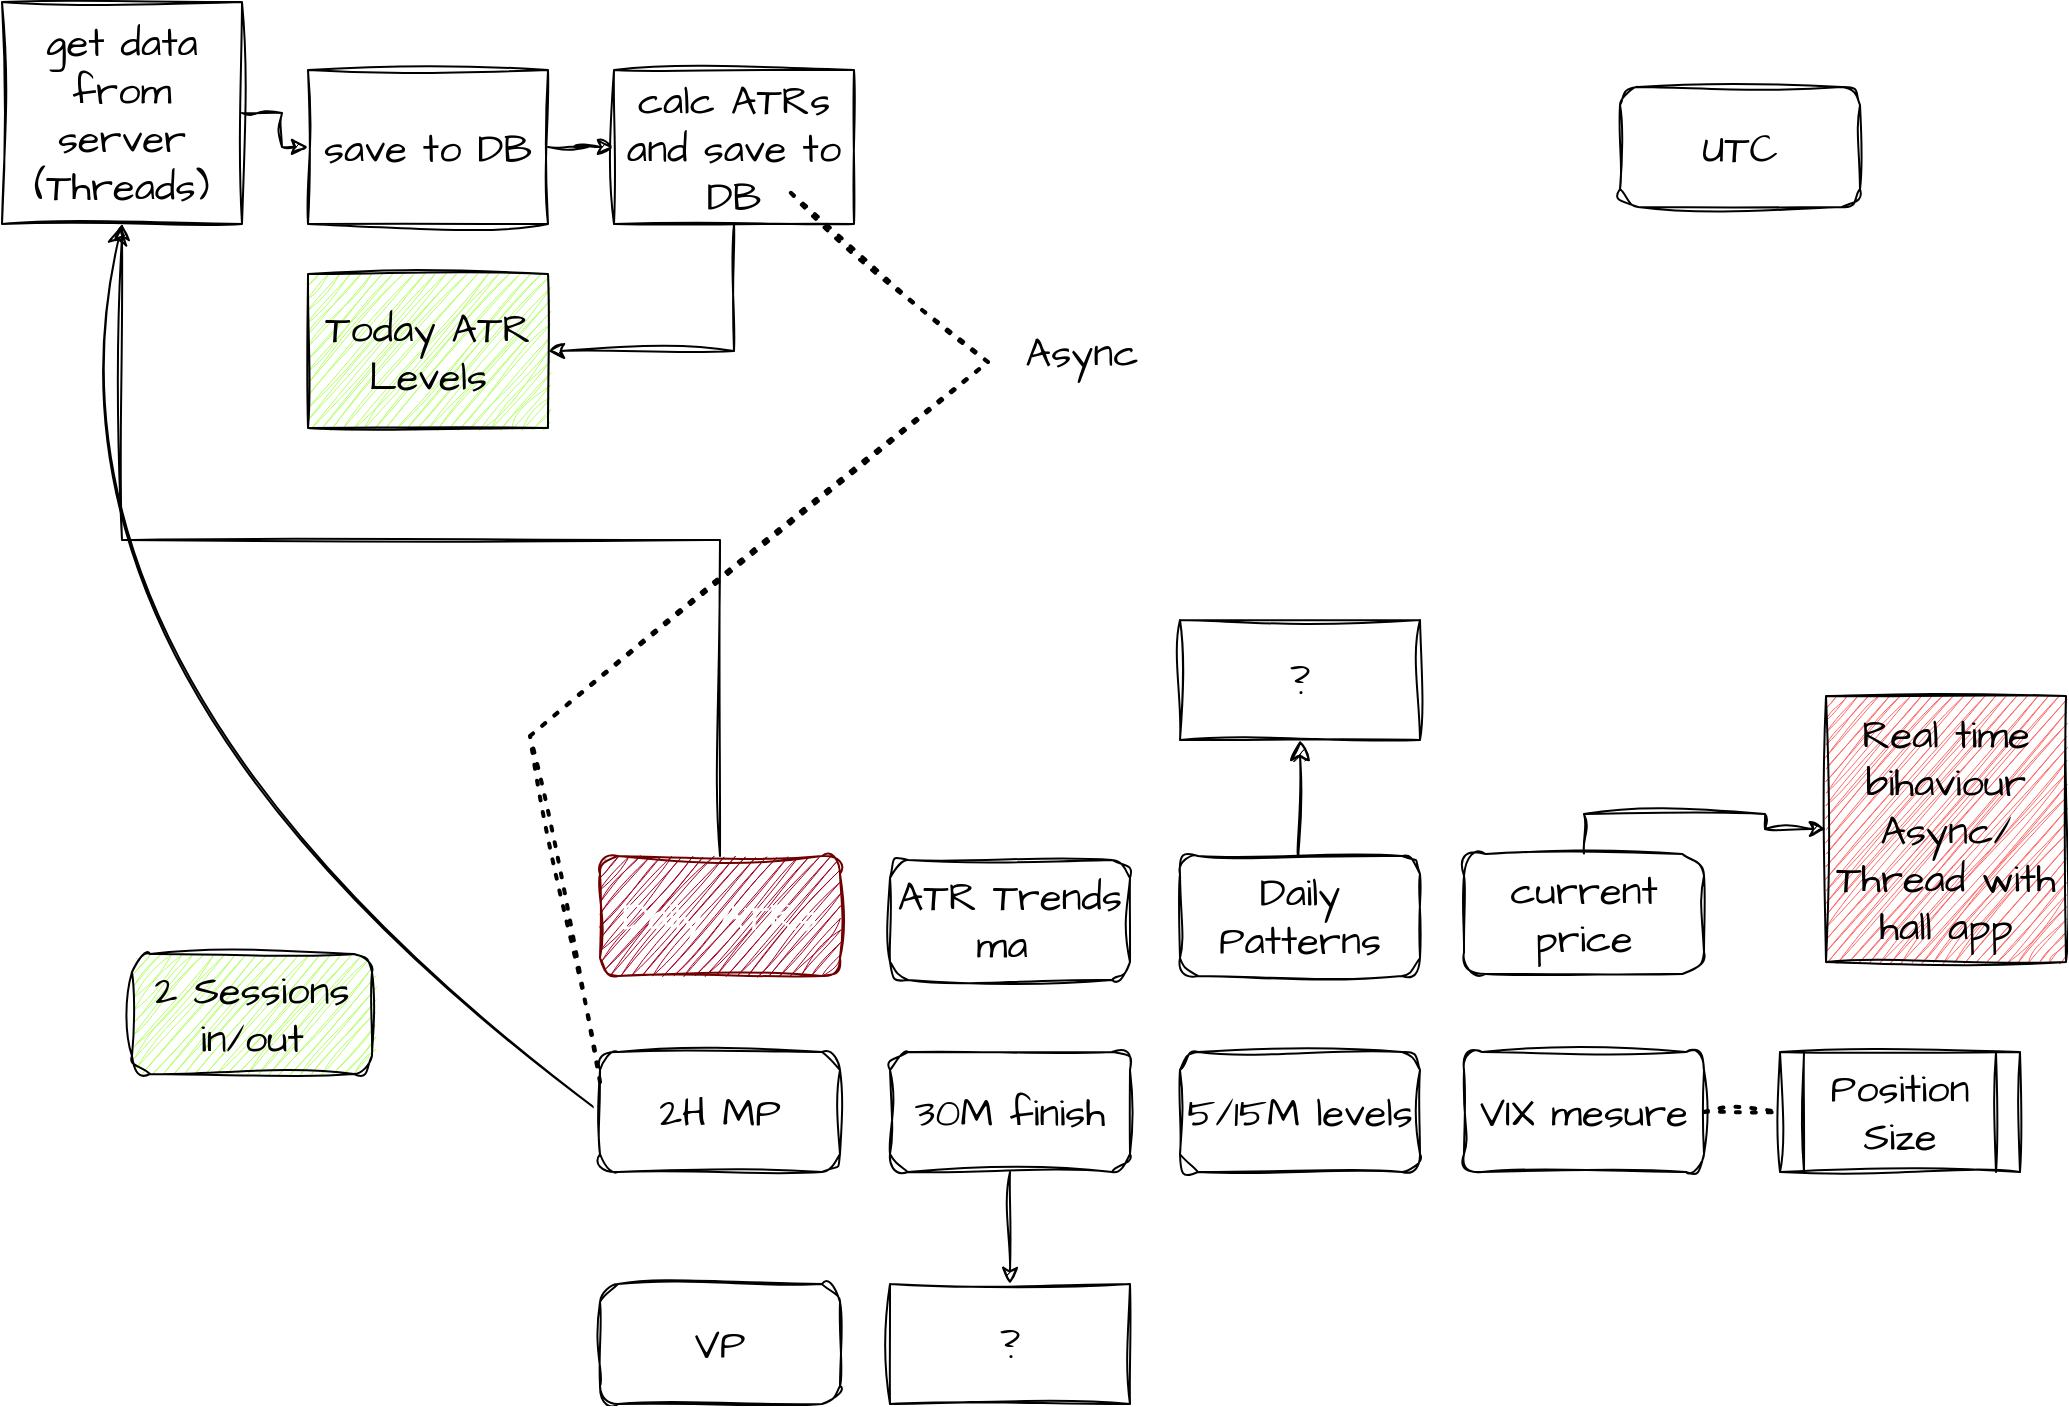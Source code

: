 <mxfile version="21.6.5" type="device" pages="7">
  <diagram id="d9sCb0YppfIdgZC53llZ" name="main">
    <mxGraphModel dx="1434" dy="844" grid="0" gridSize="10" guides="1" tooltips="1" connect="1" arrows="1" fold="1" page="1" pageScale="1" pageWidth="1169" pageHeight="827" background="none" math="0" shadow="0">
      <root>
        <mxCell id="0" />
        <mxCell id="1" parent="0" />
        <mxCell id="SPf4cBfet6onQZuEOQ-6-13" style="edgeStyle=orthogonalEdgeStyle;rounded=0;sketch=1;hachureGap=4;jiggle=2;curveFitting=1;orthogonalLoop=1;jettySize=auto;html=1;exitX=0.5;exitY=0;exitDx=0;exitDy=0;entryX=0;entryY=0.5;entryDx=0;entryDy=0;fontFamily=Architects Daughter;fontSource=https%3A%2F%2Ffonts.googleapis.com%2Fcss%3Ffamily%3DArchitects%2BDaughter;fontSize=16;" parent="1" source="Qs0tslCQ6b_Nw7MiR13L-1" target="SPf4cBfet6onQZuEOQ-6-11" edge="1">
          <mxGeometry relative="1" as="geometry" />
        </mxCell>
        <mxCell id="Qs0tslCQ6b_Nw7MiR13L-1" value="current price" style="rounded=1;whiteSpace=wrap;html=1;sketch=1;hachureGap=4;jiggle=2;curveFitting=1;fontFamily=Architects Daughter;fontSource=https%3A%2F%2Ffonts.googleapis.com%2Fcss%3Ffamily%3DArchitects%2BDaughter;fontSize=20;arcSize=18;" parent="1" vertex="1">
          <mxGeometry x="772" y="436" width="120" height="60" as="geometry" />
        </mxCell>
        <mxCell id="SPf4cBfet6onQZuEOQ-6-24" style="edgeStyle=none;curved=1;rounded=0;sketch=1;hachureGap=4;jiggle=2;curveFitting=1;orthogonalLoop=1;jettySize=auto;html=1;exitX=0;exitY=0.5;exitDx=0;exitDy=0;entryX=0.5;entryY=1;entryDx=0;entryDy=0;fontFamily=Architects Daughter;fontSource=https%3A%2F%2Ffonts.googleapis.com%2Fcss%3Ffamily%3DArchitects%2BDaughter;fontSize=16;startSize=8;endSize=8;" parent="1" source="SPf4cBfet6onQZuEOQ-6-1" target="SPf4cBfet6onQZuEOQ-6-14" edge="1">
          <mxGeometry relative="1" as="geometry">
            <Array as="points">
              <mxPoint x="49" y="352" />
            </Array>
          </mxGeometry>
        </mxCell>
        <mxCell id="SPf4cBfet6onQZuEOQ-6-1" value="2H MP" style="rounded=1;whiteSpace=wrap;html=1;sketch=1;hachureGap=4;jiggle=2;curveFitting=1;fontFamily=Architects Daughter;fontSource=https%3A%2F%2Ffonts.googleapis.com%2Fcss%3Ffamily%3DArchitects%2BDaughter;fontSize=20;" parent="1" vertex="1">
          <mxGeometry x="340" y="535" width="120" height="60" as="geometry" />
        </mxCell>
        <mxCell id="SPf4cBfet6onQZuEOQ-6-2" value="5/15M levels" style="rounded=1;whiteSpace=wrap;html=1;sketch=1;hachureGap=4;jiggle=2;curveFitting=1;fontFamily=Architects Daughter;fontSource=https%3A%2F%2Ffonts.googleapis.com%2Fcss%3Ffamily%3DArchitects%2BDaughter;fontSize=20;" parent="1" vertex="1">
          <mxGeometry x="630" y="535" width="120" height="60" as="geometry" />
        </mxCell>
        <mxCell id="SPf4cBfet6onQZuEOQ-6-17" style="edgeStyle=orthogonalEdgeStyle;rounded=0;sketch=1;hachureGap=4;jiggle=2;curveFitting=1;orthogonalLoop=1;jettySize=auto;html=1;exitX=0.5;exitY=0;exitDx=0;exitDy=0;entryX=0.5;entryY=1;entryDx=0;entryDy=0;fontFamily=Architects Daughter;fontSource=https%3A%2F%2Ffonts.googleapis.com%2Fcss%3Ffamily%3DArchitects%2BDaughter;fontSize=16;" parent="1" source="SPf4cBfet6onQZuEOQ-6-3" target="SPf4cBfet6onQZuEOQ-6-14" edge="1">
          <mxGeometry relative="1" as="geometry" />
        </mxCell>
        <mxCell id="SPf4cBfet6onQZuEOQ-6-3" value="Daily ATRs" style="rounded=1;whiteSpace=wrap;html=1;sketch=1;hachureGap=4;jiggle=2;curveFitting=1;fontFamily=Architects Daughter;fontSource=https%3A%2F%2Ffonts.googleapis.com%2Fcss%3Ffamily%3DArchitects%2BDaughter;fontSize=20;shadow=0;glass=0;fillColor=#a20025;fontColor=#ffffff;strokeColor=#6F0000;" parent="1" vertex="1">
          <mxGeometry x="340" y="437" width="120" height="60" as="geometry" />
        </mxCell>
        <mxCell id="SwcQJecywM94MdRh_J2i-4" value="" style="edgeStyle=orthogonalEdgeStyle;rounded=0;sketch=1;hachureGap=4;jiggle=2;curveFitting=1;orthogonalLoop=1;jettySize=auto;html=1;fontFamily=Architects Daughter;fontSource=https%3A%2F%2Ffonts.googleapis.com%2Fcss%3Ffamily%3DArchitects%2BDaughter;fontSize=16;" parent="1" source="SPf4cBfet6onQZuEOQ-6-4" target="SwcQJecywM94MdRh_J2i-3" edge="1">
          <mxGeometry relative="1" as="geometry" />
        </mxCell>
        <mxCell id="SPf4cBfet6onQZuEOQ-6-4" value="30M finish" style="rounded=1;whiteSpace=wrap;html=1;sketch=1;hachureGap=4;jiggle=2;curveFitting=1;fontFamily=Architects Daughter;fontSource=https%3A%2F%2Ffonts.googleapis.com%2Fcss%3Ffamily%3DArchitects%2BDaughter;fontSize=20;" parent="1" vertex="1">
          <mxGeometry x="485" y="535" width="120" height="60" as="geometry" />
        </mxCell>
        <mxCell id="SPf4cBfet6onQZuEOQ-6-23" value="" style="edgeStyle=none;curved=1;rounded=0;sketch=1;hachureGap=4;jiggle=2;curveFitting=1;orthogonalLoop=1;jettySize=auto;html=1;fontFamily=Architects Daughter;fontSource=https%3A%2F%2Ffonts.googleapis.com%2Fcss%3Ffamily%3DArchitects%2BDaughter;fontSize=16;startSize=8;endSize=8;" parent="1" source="SPf4cBfet6onQZuEOQ-6-6" target="SPf4cBfet6onQZuEOQ-6-22" edge="1">
          <mxGeometry relative="1" as="geometry" />
        </mxCell>
        <mxCell id="SPf4cBfet6onQZuEOQ-6-6" value="Daily Patterns" style="rounded=1;whiteSpace=wrap;html=1;sketch=1;hachureGap=4;jiggle=2;curveFitting=1;fontFamily=Architects Daughter;fontSource=https%3A%2F%2Ffonts.googleapis.com%2Fcss%3Ffamily%3DArchitects%2BDaughter;fontSize=20;" parent="1" vertex="1">
          <mxGeometry x="630" y="437" width="120" height="60" as="geometry" />
        </mxCell>
        <mxCell id="SPf4cBfet6onQZuEOQ-6-7" value="ATR Trends&lt;br&gt;ma&amp;nbsp;" style="rounded=1;whiteSpace=wrap;html=1;sketch=1;hachureGap=4;jiggle=2;curveFitting=1;fontFamily=Architects Daughter;fontSource=https%3A%2F%2Ffonts.googleapis.com%2Fcss%3Ffamily%3DArchitects%2BDaughter;fontSize=20;" parent="1" vertex="1">
          <mxGeometry x="485" y="439" width="120" height="60" as="geometry" />
        </mxCell>
        <mxCell id="SPf4cBfet6onQZuEOQ-6-11" value="Real time bihaviour&lt;br&gt;Async/&lt;br&gt;Thread with hall app" style="rounded=0;whiteSpace=wrap;html=1;sketch=1;hachureGap=4;jiggle=2;curveFitting=1;fontFamily=Architects Daughter;fontSource=https%3A%2F%2Ffonts.googleapis.com%2Fcss%3Ffamily%3DArchitects%2BDaughter;fontSize=20;fillColor=#FF6666;" parent="1" vertex="1">
          <mxGeometry x="953" y="357" width="120" height="133" as="geometry" />
        </mxCell>
        <mxCell id="SPf4cBfet6onQZuEOQ-6-18" value="" style="edgeStyle=orthogonalEdgeStyle;rounded=0;sketch=1;hachureGap=4;jiggle=2;curveFitting=1;orthogonalLoop=1;jettySize=auto;html=1;fontFamily=Architects Daughter;fontSource=https%3A%2F%2Ffonts.googleapis.com%2Fcss%3Ffamily%3DArchitects%2BDaughter;fontSize=16;" parent="1" source="SPf4cBfet6onQZuEOQ-6-14" target="SPf4cBfet6onQZuEOQ-6-15" edge="1">
          <mxGeometry relative="1" as="geometry" />
        </mxCell>
        <mxCell id="SPf4cBfet6onQZuEOQ-6-14" value="get data from server&lt;br&gt;(Threads)" style="rounded=0;whiteSpace=wrap;html=1;sketch=1;hachureGap=4;jiggle=2;curveFitting=1;fontFamily=Architects Daughter;fontSource=https%3A%2F%2Ffonts.googleapis.com%2Fcss%3Ffamily%3DArchitects%2BDaughter;fontSize=20;" parent="1" vertex="1">
          <mxGeometry x="41" y="10" width="120" height="111" as="geometry" />
        </mxCell>
        <mxCell id="SPf4cBfet6onQZuEOQ-6-19" value="" style="edgeStyle=orthogonalEdgeStyle;rounded=0;sketch=1;hachureGap=4;jiggle=2;curveFitting=1;orthogonalLoop=1;jettySize=auto;html=1;fontFamily=Architects Daughter;fontSource=https%3A%2F%2Ffonts.googleapis.com%2Fcss%3Ffamily%3DArchitects%2BDaughter;fontSize=16;" parent="1" source="SPf4cBfet6onQZuEOQ-6-15" target="SPf4cBfet6onQZuEOQ-6-16" edge="1">
          <mxGeometry relative="1" as="geometry" />
        </mxCell>
        <mxCell id="SPf4cBfet6onQZuEOQ-6-15" value="save to DB" style="rounded=0;whiteSpace=wrap;html=1;sketch=1;hachureGap=4;jiggle=2;curveFitting=1;fontFamily=Architects Daughter;fontSource=https%3A%2F%2Ffonts.googleapis.com%2Fcss%3Ffamily%3DArchitects%2BDaughter;fontSize=20;" parent="1" vertex="1">
          <mxGeometry x="194" y="44" width="120" height="77" as="geometry" />
        </mxCell>
        <mxCell id="3Yhd5pdRoqrVxaivQyFC-2" style="edgeStyle=orthogonalEdgeStyle;rounded=0;sketch=1;hachureGap=4;jiggle=2;curveFitting=1;orthogonalLoop=1;jettySize=auto;html=1;exitX=0.5;exitY=1;exitDx=0;exitDy=0;entryX=1;entryY=0.5;entryDx=0;entryDy=0;fontFamily=Architects Daughter;fontSource=https%3A%2F%2Ffonts.googleapis.com%2Fcss%3Ffamily%3DArchitects%2BDaughter;fontSize=16;" parent="1" source="SPf4cBfet6onQZuEOQ-6-16" target="3Yhd5pdRoqrVxaivQyFC-1" edge="1">
          <mxGeometry relative="1" as="geometry" />
        </mxCell>
        <mxCell id="SPf4cBfet6onQZuEOQ-6-16" value="calc ATRs and save to DB" style="rounded=0;whiteSpace=wrap;html=1;sketch=1;hachureGap=4;jiggle=2;curveFitting=1;fontFamily=Architects Daughter;fontSource=https%3A%2F%2Ffonts.googleapis.com%2Fcss%3Ffamily%3DArchitects%2BDaughter;fontSize=20;" parent="1" vertex="1">
          <mxGeometry x="347" y="44" width="120" height="77" as="geometry" />
        </mxCell>
        <mxCell id="SPf4cBfet6onQZuEOQ-6-22" value="?" style="rounded=0;whiteSpace=wrap;html=1;sketch=1;hachureGap=4;jiggle=2;curveFitting=1;fontFamily=Architects Daughter;fontSource=https%3A%2F%2Ffonts.googleapis.com%2Fcss%3Ffamily%3DArchitects%2BDaughter;fontSize=20;" parent="1" vertex="1">
          <mxGeometry x="630" y="319" width="120" height="60" as="geometry" />
        </mxCell>
        <mxCell id="3Yhd5pdRoqrVxaivQyFC-1" value="Today ATR Levels" style="rounded=0;whiteSpace=wrap;html=1;sketch=1;hachureGap=4;jiggle=2;curveFitting=1;fontFamily=Architects Daughter;fontSource=https%3A%2F%2Ffonts.googleapis.com%2Fcss%3Ffamily%3DArchitects%2BDaughter;fontSize=20;fillColor=#B3FF66;" parent="1" vertex="1">
          <mxGeometry x="194" y="146" width="120" height="77" as="geometry" />
        </mxCell>
        <mxCell id="zjq5U7VVoBbWQeQ-ou5R-1" value="" style="endArrow=none;dashed=1;html=1;dashPattern=1 3;strokeWidth=2;rounded=0;sketch=1;hachureGap=4;jiggle=2;curveFitting=1;fontFamily=Architects Daughter;fontSource=https%3A%2F%2Ffonts.googleapis.com%2Fcss%3Ffamily%3DArchitects%2BDaughter;fontSize=16;entryX=0.733;entryY=0.792;entryDx=0;entryDy=0;entryPerimeter=0;exitX=0;exitY=0.25;exitDx=0;exitDy=0;" parent="1" source="SPf4cBfet6onQZuEOQ-6-1" target="SPf4cBfet6onQZuEOQ-6-16" edge="1">
          <mxGeometry width="50" height="50" relative="1" as="geometry">
            <mxPoint x="613" y="431" as="sourcePoint" />
            <mxPoint x="663" y="381" as="targetPoint" />
            <Array as="points">
              <mxPoint x="305" y="377" />
              <mxPoint x="534" y="190" />
            </Array>
          </mxGeometry>
        </mxCell>
        <mxCell id="zjq5U7VVoBbWQeQ-ou5R-2" value="Async" style="text;html=1;strokeColor=none;fillColor=none;align=center;verticalAlign=middle;whiteSpace=wrap;rounded=0;fontSize=20;fontFamily=Architects Daughter;" parent="1" vertex="1">
          <mxGeometry x="551" y="169.5" width="60" height="30" as="geometry" />
        </mxCell>
        <mxCell id="WvkDAj87Vqx4E1l7cqWq-1" value="VIX mesure" style="rounded=1;whiteSpace=wrap;html=1;sketch=1;hachureGap=4;jiggle=2;curveFitting=1;fontFamily=Architects Daughter;fontSource=https%3A%2F%2Ffonts.googleapis.com%2Fcss%3Ffamily%3DArchitects%2BDaughter;fontSize=20;" parent="1" vertex="1">
          <mxGeometry x="772" y="535" width="120" height="60" as="geometry" />
        </mxCell>
        <mxCell id="WvkDAj87Vqx4E1l7cqWq-2" value="2 Sessions&lt;br&gt;in/out" style="rounded=1;whiteSpace=wrap;html=1;sketch=1;hachureGap=4;jiggle=2;curveFitting=1;fontFamily=Architects Daughter;fontSource=https%3A%2F%2Ffonts.googleapis.com%2Fcss%3Ffamily%3DArchitects%2BDaughter;fontSize=20;fillColor=#B3FF66;" parent="1" vertex="1">
          <mxGeometry x="106" y="486" width="120" height="60" as="geometry" />
        </mxCell>
        <mxCell id="SwcQJecywM94MdRh_J2i-3" value="?" style="rounded=0;whiteSpace=wrap;html=1;sketch=1;hachureGap=4;jiggle=2;curveFitting=1;fontFamily=Architects Daughter;fontSource=https%3A%2F%2Ffonts.googleapis.com%2Fcss%3Ffamily%3DArchitects%2BDaughter;fontSize=20;" parent="1" vertex="1">
          <mxGeometry x="485" y="651" width="120" height="60" as="geometry" />
        </mxCell>
        <mxCell id="DGaWnHSCxWL7Ijst7tYp-1" value="Position&lt;br&gt;Size" style="shape=process;whiteSpace=wrap;html=1;backgroundOutline=1;sketch=1;hachureGap=4;jiggle=2;curveFitting=1;fontFamily=Architects Daughter;fontSource=https%3A%2F%2Ffonts.googleapis.com%2Fcss%3Ffamily%3DArchitects%2BDaughter;fontSize=20;" parent="1" vertex="1">
          <mxGeometry x="930" y="535" width="120" height="60" as="geometry" />
        </mxCell>
        <mxCell id="DGaWnHSCxWL7Ijst7tYp-3" value="" style="endArrow=none;dashed=1;html=1;dashPattern=1 3;strokeWidth=2;rounded=0;sketch=1;hachureGap=4;jiggle=2;curveFitting=1;fontFamily=Architects Daughter;fontSource=https%3A%2F%2Ffonts.googleapis.com%2Fcss%3Ffamily%3DArchitects%2BDaughter;fontSize=16;entryX=0;entryY=0.5;entryDx=0;entryDy=0;exitX=1;exitY=0.5;exitDx=0;exitDy=0;" parent="1" source="WvkDAj87Vqx4E1l7cqWq-1" target="DGaWnHSCxWL7Ijst7tYp-1" edge="1">
          <mxGeometry width="50" height="50" relative="1" as="geometry">
            <mxPoint x="894" y="561" as="sourcePoint" />
            <mxPoint x="944" y="511" as="targetPoint" />
          </mxGeometry>
        </mxCell>
        <mxCell id="2KlodzBREfFpmssa74_f-1" value="UTC" style="rounded=1;whiteSpace=wrap;html=1;sketch=1;hachureGap=4;jiggle=2;curveFitting=1;fontFamily=Architects Daughter;fontSource=https%3A%2F%2Ffonts.googleapis.com%2Fcss%3Ffamily%3DArchitects%2BDaughter;fontSize=20;" parent="1" vertex="1">
          <mxGeometry x="850" y="52.5" width="120" height="60" as="geometry" />
        </mxCell>
        <mxCell id="5NGRFPZyMMIBK_JiyNm3-1" value="VP" style="rounded=1;whiteSpace=wrap;html=1;sketch=1;hachureGap=4;jiggle=2;curveFitting=1;fontFamily=Architects Daughter;fontSource=https%3A%2F%2Ffonts.googleapis.com%2Fcss%3Ffamily%3DArchitects%2BDaughter;fontSize=20;" vertex="1" parent="1">
          <mxGeometry x="340" y="651" width="120" height="60" as="geometry" />
        </mxCell>
      </root>
    </mxGraphModel>
  </diagram>
  <diagram name="Daily_atrs" id="1nn09hrnUkrgIzbbW_3l">
    <mxGraphModel dx="1434" dy="844" grid="1" gridSize="10" guides="1" tooltips="1" connect="1" arrows="1" fold="1" page="1" pageScale="1" pageWidth="1169" pageHeight="827" math="0" shadow="0">
      <root>
        <mxCell id="0" />
        <mxCell id="1" parent="0" />
        <mxCell id="1dySO8y3hFf6U580vOi2-9" value="" style="edgeStyle=orthogonalEdgeStyle;rounded=0;sketch=1;hachureGap=4;jiggle=2;curveFitting=1;orthogonalLoop=1;jettySize=auto;html=1;fontFamily=Architects Daughter;fontSource=https%3A%2F%2Ffonts.googleapis.com%2Fcss%3Ffamily%3DArchitects%2BDaughter;fontSize=16;" parent="1" source="1dySO8y3hFf6U580vOi2-1" target="1dySO8y3hFf6U580vOi2-2" edge="1">
          <mxGeometry relative="1" as="geometry" />
        </mxCell>
        <mxCell id="1dySO8y3hFf6U580vOi2-19" style="edgeStyle=orthogonalEdgeStyle;rounded=0;sketch=1;hachureGap=4;jiggle=2;curveFitting=1;orthogonalLoop=1;jettySize=auto;html=1;exitX=0;exitY=0.5;exitDx=0;exitDy=0;entryX=0.5;entryY=0;entryDx=0;entryDy=0;fontFamily=Architects Daughter;fontSource=https%3A%2F%2Ffonts.googleapis.com%2Fcss%3Ffamily%3DArchitects%2BDaughter;fontSize=16;" parent="1" source="1dySO8y3hFf6U580vOi2-1" target="1dySO8y3hFf6U580vOi2-18" edge="1">
          <mxGeometry relative="1" as="geometry" />
        </mxCell>
        <mxCell id="1dySO8y3hFf6U580vOi2-1" value="get binance data" style="rounded=1;whiteSpace=wrap;html=1;sketch=1;hachureGap=4;jiggle=2;curveFitting=1;fontFamily=Architects Daughter;fontSource=https%3A%2F%2Ffonts.googleapis.com%2Fcss%3Ffamily%3DArchitects%2BDaughter;fontSize=20;" parent="1" vertex="1">
          <mxGeometry x="550" y="70" width="120" height="60" as="geometry" />
        </mxCell>
        <mxCell id="1dySO8y3hFf6U580vOi2-10" value="" style="edgeStyle=orthogonalEdgeStyle;rounded=0;sketch=1;hachureGap=4;jiggle=2;curveFitting=1;orthogonalLoop=1;jettySize=auto;html=1;fontFamily=Architects Daughter;fontSource=https%3A%2F%2Ffonts.googleapis.com%2Fcss%3Ffamily%3DArchitects%2BDaughter;fontSize=16;" parent="1" source="1dySO8y3hFf6U580vOi2-2" target="1dySO8y3hFf6U580vOi2-8" edge="1">
          <mxGeometry relative="1" as="geometry" />
        </mxCell>
        <mxCell id="1dySO8y3hFf6U580vOi2-2" value="save to DB" style="rounded=1;whiteSpace=wrap;html=1;sketch=1;hachureGap=4;jiggle=2;curveFitting=1;fontFamily=Architects Daughter;fontSource=https%3A%2F%2Ffonts.googleapis.com%2Fcss%3Ffamily%3DArchitects%2BDaughter;fontSize=20;" parent="1" vertex="1">
          <mxGeometry x="550" y="170" width="120" height="60" as="geometry" />
        </mxCell>
        <mxCell id="1dySO8y3hFf6U580vOi2-12" style="edgeStyle=orthogonalEdgeStyle;rounded=0;sketch=1;hachureGap=4;jiggle=2;curveFitting=1;orthogonalLoop=1;jettySize=auto;html=1;exitX=0;exitY=0.5;exitDx=0;exitDy=0;entryX=0;entryY=0.5;entryDx=0;entryDy=0;entryPerimeter=0;fontFamily=Architects Daughter;fontSource=https%3A%2F%2Ffonts.googleapis.com%2Fcss%3Ffamily%3DArchitects%2BDaughter;fontSize=16;" parent="1" source="1dySO8y3hFf6U580vOi2-3" target="1dySO8y3hFf6U580vOi2-8" edge="1">
          <mxGeometry relative="1" as="geometry" />
        </mxCell>
        <mxCell id="1dySO8y3hFf6U580vOi2-21" style="edgeStyle=orthogonalEdgeStyle;rounded=0;sketch=1;hachureGap=4;jiggle=2;curveFitting=1;orthogonalLoop=1;jettySize=auto;html=1;exitX=0;exitY=0.5;exitDx=0;exitDy=0;entryX=0.5;entryY=1;entryDx=0;entryDy=0;fontFamily=Architects Daughter;fontSource=https%3A%2F%2Ffonts.googleapis.com%2Fcss%3Ffamily%3DArchitects%2BDaughter;fontSize=16;" parent="1" source="1dySO8y3hFf6U580vOi2-3" target="1dySO8y3hFf6U580vOi2-17" edge="1">
          <mxGeometry relative="1" as="geometry" />
        </mxCell>
        <mxCell id="1dySO8y3hFf6U580vOi2-3" value="Today ATR&lt;br&gt;ATR levels" style="rounded=1;whiteSpace=wrap;html=1;sketch=1;hachureGap=4;jiggle=2;curveFitting=1;fontFamily=Architects Daughter;fontSource=https%3A%2F%2Ffonts.googleapis.com%2Fcss%3Ffamily%3DArchitects%2BDaughter;fontSize=20;" parent="1" vertex="1">
          <mxGeometry x="550" y="470" width="120" height="60" as="geometry" />
        </mxCell>
        <mxCell id="1dySO8y3hFf6U580vOi2-11" value="" style="edgeStyle=orthogonalEdgeStyle;rounded=0;sketch=1;hachureGap=4;jiggle=2;curveFitting=1;orthogonalLoop=1;jettySize=auto;html=1;fontFamily=Architects Daughter;fontSource=https%3A%2F%2Ffonts.googleapis.com%2Fcss%3Ffamily%3DArchitects%2BDaughter;fontSize=16;" parent="1" source="1dySO8y3hFf6U580vOi2-4" target="1dySO8y3hFf6U580vOi2-8" edge="1">
          <mxGeometry relative="1" as="geometry" />
        </mxCell>
        <mxCell id="1dySO8y3hFf6U580vOi2-20" style="edgeStyle=orthogonalEdgeStyle;rounded=0;sketch=1;hachureGap=4;jiggle=2;curveFitting=1;orthogonalLoop=1;jettySize=auto;html=1;exitX=0;exitY=0.5;exitDx=0;exitDy=0;entryX=1;entryY=0.5;entryDx=0;entryDy=0;fontFamily=Architects Daughter;fontSource=https%3A%2F%2Ffonts.googleapis.com%2Fcss%3Ffamily%3DArchitects%2BDaughter;fontSize=16;" parent="1" source="1dySO8y3hFf6U580vOi2-4" target="1dySO8y3hFf6U580vOi2-17" edge="1">
          <mxGeometry relative="1" as="geometry" />
        </mxCell>
        <mxCell id="1dySO8y3hFf6U580vOi2-4" value="Total TRs" style="rounded=1;whiteSpace=wrap;html=1;sketch=1;hachureGap=4;jiggle=2;curveFitting=1;fontFamily=Architects Daughter;fontSource=https%3A%2F%2Ffonts.googleapis.com%2Fcss%3Ffamily%3DArchitects%2BDaughter;fontSize=20;" parent="1" vertex="1">
          <mxGeometry x="550" y="370" width="120" height="60" as="geometry" />
        </mxCell>
        <mxCell id="1dySO8y3hFf6U580vOi2-14" value="" style="edgeStyle=orthogonalEdgeStyle;rounded=0;sketch=1;hachureGap=4;jiggle=2;curveFitting=1;orthogonalLoop=1;jettySize=auto;html=1;fontFamily=Architects Daughter;fontSource=https%3A%2F%2Ffonts.googleapis.com%2Fcss%3Ffamily%3DArchitects%2BDaughter;fontSize=16;" parent="1" source="1dySO8y3hFf6U580vOi2-5" target="1dySO8y3hFf6U580vOi2-7" edge="1">
          <mxGeometry relative="1" as="geometry" />
        </mxCell>
        <mxCell id="1dySO8y3hFf6U580vOi2-5" value="ATRs total with Pandas" style="rounded=1;whiteSpace=wrap;html=1;sketch=1;hachureGap=4;jiggle=2;curveFitting=1;fontFamily=Architects Daughter;fontSource=https%3A%2F%2Ffonts.googleapis.com%2Fcss%3Ffamily%3DArchitects%2BDaughter;fontSize=20;fillColor=#a20025;fontColor=#ffffff;strokeColor=#6F0000;" parent="1" vertex="1">
          <mxGeometry x="720" y="370" width="120" height="60" as="geometry" />
        </mxCell>
        <mxCell id="1dySO8y3hFf6U580vOi2-7" value="Table" style="shape=cylinder3;whiteSpace=wrap;html=1;boundedLbl=1;backgroundOutline=1;size=15;sketch=1;hachureGap=4;jiggle=2;curveFitting=1;fontFamily=Architects Daughter;fontSource=https%3A%2F%2Ffonts.googleapis.com%2Fcss%3Ffamily%3DArchitects%2BDaughter;fontSize=20;fillColor=#a20025;fontColor=#ffffff;strokeColor=#6F0000;" parent="1" vertex="1">
          <mxGeometry x="740" y="260" width="60" height="80" as="geometry" />
        </mxCell>
        <mxCell id="1dySO8y3hFf6U580vOi2-13" style="edgeStyle=orthogonalEdgeStyle;rounded=0;sketch=1;hachureGap=4;jiggle=2;curveFitting=1;orthogonalLoop=1;jettySize=auto;html=1;exitX=1;exitY=0.5;exitDx=0;exitDy=0;exitPerimeter=0;entryX=0;entryY=0.5;entryDx=0;entryDy=0;fontFamily=Architects Daughter;fontSource=https%3A%2F%2Ffonts.googleapis.com%2Fcss%3Ffamily%3DArchitects%2BDaughter;fontSize=16;" parent="1" source="1dySO8y3hFf6U580vOi2-8" target="1dySO8y3hFf6U580vOi2-5" edge="1">
          <mxGeometry relative="1" as="geometry" />
        </mxCell>
        <mxCell id="1dySO8y3hFf6U580vOi2-8" value="Table" style="shape=cylinder3;whiteSpace=wrap;html=1;boundedLbl=1;backgroundOutline=1;size=15;sketch=1;hachureGap=4;jiggle=2;curveFitting=1;fontFamily=Architects Daughter;fontSource=https%3A%2F%2Ffonts.googleapis.com%2Fcss%3Ffamily%3DArchitects%2BDaughter;fontSize=20;fillColor=#a20025;fontColor=#ffffff;strokeColor=#6F0000;" parent="1" vertex="1">
          <mxGeometry x="580" y="260" width="60" height="80" as="geometry" />
        </mxCell>
        <mxCell id="1dySO8y3hFf6U580vOi2-17" value="checker.py" style="shape=process;whiteSpace=wrap;html=1;backgroundOutline=1;sketch=1;hachureGap=4;jiggle=2;curveFitting=1;fontFamily=Architects Daughter;fontSource=https%3A%2F%2Ffonts.googleapis.com%2Fcss%3Ffamily%3DArchitects%2BDaughter;fontSize=20;" parent="1" vertex="1">
          <mxGeometry x="310" y="310" width="150" height="60" as="geometry" />
        </mxCell>
        <mxCell id="1dySO8y3hFf6U580vOi2-18" value="binance_api" style="shape=process;whiteSpace=wrap;html=1;backgroundOutline=1;sketch=1;hachureGap=4;jiggle=2;curveFitting=1;fontFamily=Architects Daughter;fontSource=https%3A%2F%2Ffonts.googleapis.com%2Fcss%3Ffamily%3DArchitects%2BDaughter;fontSize=20;" parent="1" vertex="1">
          <mxGeometry x="310" y="220" width="150" height="60" as="geometry" />
        </mxCell>
        <mxCell id="En5116oPeqSosxMPpBTf-1" value="Celerey Task at 00:05" style="rounded=1;whiteSpace=wrap;html=1;sketch=1;hachureGap=4;jiggle=2;curveFitting=1;fontFamily=Architects Daughter;fontSource=https%3A%2F%2Ffonts.googleapis.com%2Fcss%3Ffamily%3DArchitects%2BDaughter;fontSize=20;" parent="1" vertex="1">
          <mxGeometry x="800" y="50" width="140" height="60" as="geometry" />
        </mxCell>
        <mxCell id="t7Hn0lpp1ZZVj1pUWuEo-2" style="edgeStyle=orthogonalEdgeStyle;rounded=0;sketch=1;hachureGap=4;jiggle=2;curveFitting=1;orthogonalLoop=1;jettySize=auto;html=1;exitX=0.5;exitY=0;exitDx=0;exitDy=0;entryX=0.967;entryY=0.975;entryDx=0;entryDy=0;entryPerimeter=0;fontFamily=Architects Daughter;fontSource=https%3A%2F%2Ffonts.googleapis.com%2Fcss%3Ffamily%3DArchitects%2BDaughter;fontSize=16;" parent="1" source="t7Hn0lpp1ZZVj1pUWuEo-1" target="1dySO8y3hFf6U580vOi2-7" edge="1">
          <mxGeometry relative="1" as="geometry" />
        </mxCell>
        <mxCell id="t7Hn0lpp1ZZVj1pUWuEo-1" value="MA 5/10/20" style="rounded=1;whiteSpace=wrap;html=1;sketch=1;hachureGap=4;jiggle=2;curveFitting=1;fontFamily=Architects Daughter;fontSource=https%3A%2F%2Ffonts.googleapis.com%2Fcss%3Ffamily%3DArchitects%2BDaughter;fontSize=20;fillColor=#a20025;fontColor=#ffffff;strokeColor=#6F0000;" parent="1" vertex="1">
          <mxGeometry x="870" y="370" width="120" height="60" as="geometry" />
        </mxCell>
        <mxCell id="t7Hn0lpp1ZZVj1pUWuEo-3" value="" style="endArrow=none;dashed=1;html=1;rounded=0;sketch=1;hachureGap=4;jiggle=2;curveFitting=1;fontFamily=Architects Daughter;fontSource=https%3A%2F%2Ffonts.googleapis.com%2Fcss%3Ffamily%3DArchitects%2BDaughter;fontSize=16;exitX=1;exitY=0.5;exitDx=0;exitDy=0;" parent="1" source="1dySO8y3hFf6U580vOi2-5" edge="1">
          <mxGeometry width="50" height="50" relative="1" as="geometry">
            <mxPoint x="820" y="450" as="sourcePoint" />
            <mxPoint x="870" y="400" as="targetPoint" />
            <Array as="points" />
          </mxGeometry>
        </mxCell>
        <mxCell id="zWT34EPkGNror7yz4TNE-1" value="2 prev ses high/low" style="rounded=1;whiteSpace=wrap;html=1;sketch=1;hachureGap=4;jiggle=2;curveFitting=1;fontFamily=Architects Daughter;fontSource=https%3A%2F%2Ffonts.googleapis.com%2Fcss%3Ffamily%3DArchitects%2BDaughter;fontSize=20;" parent="1" vertex="1">
          <mxGeometry x="550" y="560" width="120" height="60" as="geometry" />
        </mxCell>
        <mxCell id="zWT34EPkGNror7yz4TNE-4" value="" style="endArrow=none;dashed=1;html=1;dashPattern=1 3;strokeWidth=2;rounded=0;sketch=1;hachureGap=4;jiggle=2;curveFitting=1;fontFamily=Architects Daughter;fontSource=https%3A%2F%2Ffonts.googleapis.com%2Fcss%3Ffamily%3DArchitects%2BDaughter;fontSize=16;exitX=0.5;exitY=0;exitDx=0;exitDy=0;entryX=0.5;entryY=1;entryDx=0;entryDy=0;" parent="1" source="zWT34EPkGNror7yz4TNE-1" target="1dySO8y3hFf6U580vOi2-3" edge="1">
          <mxGeometry width="50" height="50" relative="1" as="geometry">
            <mxPoint x="580" y="580" as="sourcePoint" />
            <mxPoint x="630" y="530" as="targetPoint" />
          </mxGeometry>
        </mxCell>
        <mxCell id="f5gwnTaJZZEIDa79bG4G-1" value="VIX" style="rounded=1;whiteSpace=wrap;html=1;sketch=1;hachureGap=4;jiggle=2;curveFitting=1;fontFamily=Architects Daughter;fontSource=https%3A%2F%2Ffonts.googleapis.com%2Fcss%3Ffamily%3DArchitects%2BDaughter;fontSize=20;" parent="1" vertex="1">
          <mxGeometry x="800" y="460" width="120" height="60" as="geometry" />
        </mxCell>
        <mxCell id="tVrezAA26DmKnVDODtYd-4" value="" style="edgeStyle=orthogonalEdgeStyle;rounded=0;sketch=1;hachureGap=4;jiggle=2;curveFitting=1;orthogonalLoop=1;jettySize=auto;html=1;fontFamily=Architects Daughter;fontSource=https%3A%2F%2Ffonts.googleapis.com%2Fcss%3Ffamily%3DArchitects%2BDaughter;fontSize=16;" edge="1" parent="1" source="tVrezAA26DmKnVDODtYd-1" target="tVrezAA26DmKnVDODtYd-2">
          <mxGeometry relative="1" as="geometry" />
        </mxCell>
        <mxCell id="tVrezAA26DmKnVDODtYd-1" value="OHLC" style="rounded=1;whiteSpace=wrap;html=1;sketch=1;hachureGap=4;jiggle=2;curveFitting=1;fontFamily=Architects Daughter;fontSource=https%3A%2F%2Ffonts.googleapis.com%2Fcss%3Ffamily%3DArchitects%2BDaughter;fontSize=20;" vertex="1" parent="1">
          <mxGeometry x="240" y="530" width="120" height="60" as="geometry" />
        </mxCell>
        <mxCell id="tVrezAA26DmKnVDODtYd-2" value="NEED TO UPDATE DATA" style="rounded=1;whiteSpace=wrap;html=1;sketch=1;hachureGap=4;jiggle=2;curveFitting=1;fontFamily=Architects Daughter;fontSource=https%3A%2F%2Ffonts.googleapis.com%2Fcss%3Ffamily%3DArchitects%2BDaughter;fontSize=20;fillColor=#a20025;fontColor=#ffffff;strokeColor=#6F0000;" vertex="1" parent="1">
          <mxGeometry x="220" y="640" width="160" height="60" as="geometry" />
        </mxCell>
      </root>
    </mxGraphModel>
  </diagram>
  <diagram id="v_69XfI-w9n85ivtC4Ui" name="2h_mp">
    <mxGraphModel dx="1434" dy="844" grid="1" gridSize="10" guides="1" tooltips="1" connect="1" arrows="1" fold="1" page="1" pageScale="1" pageWidth="1169" pageHeight="827" math="0" shadow="0">
      <root>
        <mxCell id="0" />
        <mxCell id="1" parent="0" />
        <mxCell id="n5yc7fdpMdbX8Uefq3Jv-1" value="2h model in db" style="rounded=1;whiteSpace=wrap;html=1;sketch=1;hachureGap=4;jiggle=2;curveFitting=1;fontFamily=Architects Daughter;fontSource=https%3A%2F%2Ffonts.googleapis.com%2Fcss%3Ffamily%3DArchitects%2BDaughter;fontSize=20;" parent="1" vertex="1">
          <mxGeometry x="280" y="120" width="120" height="60" as="geometry" />
        </mxCell>
        <mxCell id="kMsamUjsm2GbipH8_NL8-1" value="&lt;h1&gt;2H MP&lt;/h1&gt;&lt;p style=&quot;line-height: 75%;&quot;&gt;1. get one session&lt;/p&gt;&lt;p style=&quot;line-height: 75%;&quot;&gt;2. define Base 2 2H&lt;/p&gt;&lt;p style=&quot;line-height: 75%;&quot;&gt;3. tails upper/lower&lt;/p&gt;&lt;p style=&quot;line-height: 95%;&quot;&gt;4. load each session one by one, handle it with Pandas and save&lt;/p&gt;&lt;p style=&quot;line-height: 95%;&quot;&gt;This data storage for last 7 sessions&lt;/p&gt;&lt;p style=&quot;line-height: 95%;&quot;&gt;Aims based on previous session MP&lt;/p&gt;" style="text;html=1;strokeColor=none;fillColor=none;spacing=5;spacingTop=-20;whiteSpace=wrap;overflow=hidden;rounded=0;fontSize=20;fontFamily=Architects Daughter;" parent="1" vertex="1">
          <mxGeometry x="40" y="40" width="200" height="410" as="geometry" />
        </mxCell>
        <mxCell id="kMsamUjsm2GbipH8_NL8-12" style="edgeStyle=orthogonalEdgeStyle;rounded=0;sketch=1;hachureGap=4;jiggle=2;curveFitting=1;orthogonalLoop=1;jettySize=auto;html=1;exitX=0;exitY=0.5;exitDx=0;exitDy=0;entryX=0.618;entryY=-0.012;entryDx=0;entryDy=0;entryPerimeter=0;fontFamily=Architects Daughter;fontSource=https%3A%2F%2Ffonts.googleapis.com%2Fcss%3Ffamily%3DArchitects%2BDaughter;fontSize=16;" parent="1" source="kMsamUjsm2GbipH8_NL8-2" target="kMsamUjsm2GbipH8_NL8-5" edge="1">
          <mxGeometry relative="1" as="geometry" />
        </mxCell>
        <mxCell id="kMsamUjsm2GbipH8_NL8-2" value="save each session MP to DB" style="rounded=1;whiteSpace=wrap;html=1;sketch=1;hachureGap=4;jiggle=2;curveFitting=1;fontFamily=Architects Daughter;fontSource=https%3A%2F%2Ffonts.googleapis.com%2Fcss%3Ffamily%3DArchitects%2BDaughter;fontSize=20;" parent="1" vertex="1">
          <mxGeometry x="530" y="120" width="120" height="90" as="geometry" />
        </mxCell>
        <mxCell id="kMsamUjsm2GbipH8_NL8-3" value="Got" style="text;html=1;strokeColor=none;fillColor=none;align=center;verticalAlign=middle;whiteSpace=wrap;rounded=0;fontSize=20;fontFamily=Architects Daughter;" parent="1" vertex="1">
          <mxGeometry x="300" y="40" width="60" height="30" as="geometry" />
        </mxCell>
        <mxCell id="kMsamUjsm2GbipH8_NL8-4" value="Handle" style="text;html=1;strokeColor=none;fillColor=none;align=center;verticalAlign=middle;whiteSpace=wrap;rounded=0;fontSize=20;fontFamily=Architects Daughter;" parent="1" vertex="1">
          <mxGeometry x="550" y="40" width="60" height="30" as="geometry" />
        </mxCell>
        <mxCell id="kMsamUjsm2GbipH8_NL8-5" value="2h MP model" style="swimlane;fontStyle=0;childLayout=stackLayout;horizontal=1;startSize=30;horizontalStack=0;resizeParent=1;resizeParentMax=0;resizeLast=0;collapsible=1;marginBottom=0;whiteSpace=wrap;html=1;sketch=1;hachureGap=4;jiggle=2;curveFitting=1;fontFamily=Architects Daughter;fontSource=https%3A%2F%2Ffonts.googleapis.com%2Fcss%3Ffamily%3DArchitects%2BDaughter;fontSize=20;" parent="1" vertex="1">
          <mxGeometry x="280" y="240" width="220" height="340" as="geometry">
            <mxRectangle x="280" y="240" width="150" height="40" as="alternateBounds" />
          </mxGeometry>
        </mxCell>
        <mxCell id="kMsamUjsm2GbipH8_NL8-6" value="base =&amp;gt; top, bottom, size (ticks, %)" style="text;strokeColor=none;fillColor=none;align=left;verticalAlign=middle;spacingLeft=4;spacingRight=4;overflow=hidden;points=[[0,0.5],[1,0.5]];portConstraint=eastwest;rotatable=0;whiteSpace=wrap;html=1;fontSize=20;fontFamily=Architects Daughter;" parent="kMsamUjsm2GbipH8_NL8-5" vertex="1">
          <mxGeometry y="30" width="220" height="70" as="geometry" />
        </mxCell>
        <mxCell id="kMsamUjsm2GbipH8_NL8-7" value="formation" style="text;strokeColor=none;fillColor=none;align=left;verticalAlign=middle;spacingLeft=4;spacingRight=4;overflow=hidden;points=[[0,0.5],[1,0.5]];portConstraint=eastwest;rotatable=0;whiteSpace=wrap;html=1;fontSize=20;fontFamily=Architects Daughter;" parent="kMsamUjsm2GbipH8_NL8-5" vertex="1">
          <mxGeometry y="100" width="220" height="30" as="geometry" />
        </mxCell>
        <mxCell id="kMsamUjsm2GbipH8_NL8-8" value="main levels =&amp;gt; top, bottom, size (ticks, %)" style="text;strokeColor=none;fillColor=none;align=left;verticalAlign=middle;spacingLeft=4;spacingRight=4;overflow=hidden;points=[[0,0.5],[1,0.5]];portConstraint=eastwest;rotatable=0;whiteSpace=wrap;html=1;fontSize=20;fontFamily=Architects Daughter;" parent="kMsamUjsm2GbipH8_NL8-5" vertex="1">
          <mxGeometry y="130" width="220" height="60" as="geometry" />
        </mxCell>
        <mxCell id="kMsamUjsm2GbipH8_NL8-11" value="main volume =&amp;gt; top, bottom, size (ticks, %)" style="text;strokeColor=none;fillColor=none;align=left;verticalAlign=middle;spacingLeft=4;spacingRight=4;overflow=hidden;points=[[0,0.5],[1,0.5]];portConstraint=eastwest;rotatable=0;whiteSpace=wrap;html=1;fontSize=20;fontFamily=Architects Daughter;" parent="kMsamUjsm2GbipH8_NL8-5" vertex="1">
          <mxGeometry y="190" width="220" height="60" as="geometry" />
        </mxCell>
        <mxCell id="kMsamUjsm2GbipH8_NL8-9" value="tails Upper / Lower" style="text;strokeColor=none;fillColor=none;align=left;verticalAlign=middle;spacingLeft=4;spacingRight=4;overflow=hidden;points=[[0,0.5],[1,0.5]];portConstraint=eastwest;rotatable=0;whiteSpace=wrap;html=1;fontSize=20;fontFamily=Architects Daughter;" parent="kMsamUjsm2GbipH8_NL8-5" vertex="1">
          <mxGeometry y="250" width="220" height="30" as="geometry" />
        </mxCell>
        <mxCell id="kMsamUjsm2GbipH8_NL8-10" value="tails levels =&amp;gt; top, bottom, size (ticks, %)" style="text;strokeColor=none;fillColor=none;align=left;verticalAlign=middle;spacingLeft=4;spacingRight=4;overflow=hidden;points=[[0,0.5],[1,0.5]];portConstraint=eastwest;rotatable=0;whiteSpace=wrap;html=1;fontSize=20;fontFamily=Architects Daughter;" parent="kMsamUjsm2GbipH8_NL8-5" vertex="1">
          <mxGeometry y="280" width="220" height="60" as="geometry" />
        </mxCell>
        <mxCell id="kMsamUjsm2GbipH8_NL8-13" value="functions" style="text;html=1;strokeColor=none;fillColor=none;align=center;verticalAlign=middle;whiteSpace=wrap;rounded=0;fontSize=20;fontFamily=Architects Daughter;" parent="1" vertex="1">
          <mxGeometry x="770" y="40" width="60" height="30" as="geometry" />
        </mxCell>
        <mxCell id="kMsamUjsm2GbipH8_NL8-14" value="handler for each 2h session" style="rounded=1;whiteSpace=wrap;html=1;sketch=1;hachureGap=4;jiggle=2;curveFitting=1;fontFamily=Architects Daughter;fontSource=https%3A%2F%2Ffonts.googleapis.com%2Fcss%3Ffamily%3DArchitects%2BDaughter;fontSize=20;" parent="1" vertex="1">
          <mxGeometry x="740" y="120" width="120" height="80" as="geometry" />
        </mxCell>
        <mxCell id="kMsamUjsm2GbipH8_NL8-15" value="Logic" style="swimlane;fontStyle=0;childLayout=stackLayout;horizontal=1;startSize=30;horizontalStack=0;resizeParent=1;resizeParentMax=0;resizeLast=0;collapsible=1;marginBottom=0;whiteSpace=wrap;html=1;sketch=1;hachureGap=4;jiggle=2;curveFitting=1;fontFamily=Architects Daughter;fontSource=https%3A%2F%2Ffonts.googleapis.com%2Fcss%3Ffamily%3DArchitects%2BDaughter;fontSize=20;" parent="1" vertex="1">
          <mxGeometry x="550" y="230" width="280" height="150" as="geometry" />
        </mxCell>
        <mxCell id="kMsamUjsm2GbipH8_NL8-16" value="define start and end of session" style="text;strokeColor=none;fillColor=none;align=left;verticalAlign=middle;spacingLeft=4;spacingRight=4;overflow=hidden;points=[[0,0.5],[1,0.5]];portConstraint=eastwest;rotatable=0;whiteSpace=wrap;html=1;fontSize=20;fontFamily=Architects Daughter;" parent="kMsamUjsm2GbipH8_NL8-15" vertex="1">
          <mxGeometry y="30" width="280" height="60" as="geometry" />
        </mxCell>
        <mxCell id="kMsamUjsm2GbipH8_NL8-17" value="transfet data to Panda DF" style="text;strokeColor=none;fillColor=none;align=left;verticalAlign=middle;spacingLeft=4;spacingRight=4;overflow=hidden;points=[[0,0.5],[1,0.5]];portConstraint=eastwest;rotatable=0;whiteSpace=wrap;html=1;fontSize=20;fontFamily=Architects Daughter;" parent="kMsamUjsm2GbipH8_NL8-15" vertex="1">
          <mxGeometry y="90" width="280" height="30" as="geometry" />
        </mxCell>
        <mxCell id="kMsamUjsm2GbipH8_NL8-18" value="make calcs" style="text;strokeColor=none;fillColor=none;align=left;verticalAlign=middle;spacingLeft=4;spacingRight=4;overflow=hidden;points=[[0,0.5],[1,0.5]];portConstraint=eastwest;rotatable=0;whiteSpace=wrap;html=1;fontSize=20;fontFamily=Architects Daughter;" parent="kMsamUjsm2GbipH8_NL8-15" vertex="1">
          <mxGeometry y="120" width="280" height="30" as="geometry" />
        </mxCell>
        <mxCell id="9j3-7rG9vYi_FwYVrHm0-7" style="edgeStyle=orthogonalEdgeStyle;rounded=0;sketch=1;hachureGap=4;jiggle=2;curveFitting=1;orthogonalLoop=1;jettySize=auto;html=1;exitX=0;exitY=0.5;exitDx=0;exitDy=0;entryX=0.995;entryY=0.05;entryDx=0;entryDy=0;entryPerimeter=0;fontFamily=Architects Daughter;fontSource=https%3A%2F%2Ffonts.googleapis.com%2Fcss%3Ffamily%3DArchitects%2BDaughter;fontSize=16;" parent="1" source="kMsamUjsm2GbipH8_NL8-18" target="kMsamUjsm2GbipH8_NL8-5" edge="1">
          <mxGeometry relative="1" as="geometry" />
        </mxCell>
        <mxCell id="sJ19XtWdVwhXwwdpz_IU-3" value="Flow" style="swimlane;fontStyle=0;childLayout=stackLayout;horizontal=1;startSize=30;horizontalStack=0;resizeParent=1;resizeParentMax=0;resizeLast=0;collapsible=1;marginBottom=0;whiteSpace=wrap;html=1;sketch=1;hachureGap=4;jiggle=2;curveFitting=1;fontFamily=Architects Daughter;fontSource=https%3A%2F%2Ffonts.googleapis.com%2Fcss%3Ffamily%3DArchitects%2BDaughter;fontSize=20;" parent="1" vertex="1">
          <mxGeometry x="550" y="414" width="280" height="150" as="geometry" />
        </mxCell>
        <mxCell id="sJ19XtWdVwhXwwdpz_IU-4" value="delete data older than 7 ses" style="text;strokeColor=none;fillColor=none;align=left;verticalAlign=middle;spacingLeft=4;spacingRight=4;overflow=hidden;points=[[0,0.5],[1,0.5]];portConstraint=eastwest;rotatable=0;whiteSpace=wrap;html=1;fontSize=20;fontFamily=Architects Daughter;" parent="sJ19XtWdVwhXwwdpz_IU-3" vertex="1">
          <mxGeometry y="30" width="280" height="60" as="geometry" />
        </mxCell>
        <mxCell id="sJ19XtWdVwhXwwdpz_IU-5" value="transfet data to Panda DF" style="text;strokeColor=none;fillColor=none;align=left;verticalAlign=middle;spacingLeft=4;spacingRight=4;overflow=hidden;points=[[0,0.5],[1,0.5]];portConstraint=eastwest;rotatable=0;whiteSpace=wrap;html=1;fontSize=20;fontFamily=Architects Daughter;" parent="sJ19XtWdVwhXwwdpz_IU-3" vertex="1">
          <mxGeometry y="90" width="280" height="30" as="geometry" />
        </mxCell>
        <mxCell id="sJ19XtWdVwhXwwdpz_IU-6" value="make calcs" style="text;strokeColor=none;fillColor=none;align=left;verticalAlign=middle;spacingLeft=4;spacingRight=4;overflow=hidden;points=[[0,0.5],[1,0.5]];portConstraint=eastwest;rotatable=0;whiteSpace=wrap;html=1;fontSize=20;fontFamily=Architects Daughter;" parent="sJ19XtWdVwhXwwdpz_IU-3" vertex="1">
          <mxGeometry y="120" width="280" height="30" as="geometry" />
        </mxCell>
        <mxCell id="hGktjinQ8S3TBbvv1Sxd-1" value="Celery&lt;br&gt;start and every 2H" style="rounded=1;whiteSpace=wrap;html=1;sketch=1;hachureGap=4;jiggle=2;curveFitting=1;fontFamily=Architects Daughter;fontSource=https%3A%2F%2Ffonts.googleapis.com%2Fcss%3Ffamily%3DArchitects%2BDaughter;fontSize=20;" parent="1" vertex="1">
          <mxGeometry x="1000" y="40" width="120" height="70" as="geometry" />
        </mxCell>
        <mxCell id="a5Wi6eouiwg4vetVqAId-1" value="calc len of periods" style="rounded=0;whiteSpace=wrap;html=1;sketch=1;hachureGap=4;jiggle=2;curveFitting=1;fontFamily=Architects Daughter;fontSource=https%3A%2F%2Ffonts.googleapis.com%2Fcss%3Ffamily%3DArchitects%2BDaughter;fontSize=20;" vertex="1" parent="1">
          <mxGeometry x="900" y="230" width="230" height="50" as="geometry" />
        </mxCell>
        <mxCell id="a5Wi6eouiwg4vetVqAId-3" value="range / period in ticks" style="rounded=0;whiteSpace=wrap;html=1;sketch=1;hachureGap=4;jiggle=2;curveFitting=1;fontFamily=Architects Daughter;fontSource=https%3A%2F%2Ffonts.googleapis.com%2Fcss%3Ffamily%3DArchitects%2BDaughter;fontSize=20;" vertex="1" parent="1">
          <mxGeometry x="900" y="280" width="230" height="60" as="geometry" />
        </mxCell>
        <mxCell id="a5Wi6eouiwg4vetVqAId-4" value="list of lists Ranges" style="rounded=0;whiteSpace=wrap;html=1;sketch=1;hachureGap=4;jiggle=2;curveFitting=1;fontFamily=Architects Daughter;fontSource=https%3A%2F%2Ffonts.googleapis.com%2Fcss%3Ffamily%3DArchitects%2BDaughter;fontSize=20;" vertex="1" parent="1">
          <mxGeometry x="900" y="340" width="230" height="60" as="geometry" />
        </mxCell>
        <mxCell id="a5Wi6eouiwg4vetVqAId-5" value="[[10,20],[21-31],[32-42]]" style="rounded=0;whiteSpace=wrap;html=1;sketch=1;hachureGap=4;jiggle=2;curveFitting=1;fontFamily=Architects Daughter;fontSource=https%3A%2F%2Ffonts.googleapis.com%2Fcss%3Ffamily%3DArchitects%2BDaughter;fontSize=20;" vertex="1" parent="1">
          <mxGeometry x="900" y="400" width="230" height="60" as="geometry" />
        </mxCell>
        <mxCell id="a5Wi6eouiwg4vetVqAId-6" value="[1,3,4,5,4,3,2,2,1,1]" style="rounded=0;whiteSpace=wrap;html=1;sketch=1;hachureGap=4;jiggle=2;curveFitting=1;fontFamily=Architects Daughter;fontSource=https%3A%2F%2Ffonts.googleapis.com%2Fcss%3Ffamily%3DArchitects%2BDaughter;fontSize=20;" vertex="1" parent="1">
          <mxGeometry x="900" y="470" width="230" height="60" as="geometry" />
        </mxCell>
      </root>
    </mxGraphModel>
  </diagram>
  <diagram id="Qx9jMj3WQg0vf2tR7TM2" name="5m">
    <mxGraphModel dx="1418" dy="828" grid="1" gridSize="10" guides="1" tooltips="1" connect="1" arrows="1" fold="1" page="1" pageScale="1" pageWidth="1169" pageHeight="827" math="0" shadow="0">
      <root>
        <mxCell id="0" />
        <mxCell id="1" parent="0" />
        <mxCell id="WkvWVgihLS-JPatUvHZD-1" value="&lt;h1&gt;5M Celery&lt;/h1&gt;&lt;p&gt;Use 5M Celery requests instead of realtime ?&lt;/p&gt;&lt;p&gt;So from DB Model i can request 5m to fontend and compare with current situation in my patterns&lt;/p&gt;&lt;p&gt;As also I can use it in 5/15M refuse pattern&lt;/p&gt;&lt;p&gt;Must run in back or Celery&lt;/p&gt;" style="text;html=1;strokeColor=none;fillColor=none;spacing=5;spacingTop=-20;whiteSpace=wrap;overflow=hidden;rounded=0;fontSize=20;fontFamily=Architects Daughter;" parent="1" vertex="1">
          <mxGeometry x="40" y="40" width="220" height="440" as="geometry" />
        </mxCell>
      </root>
    </mxGraphModel>
  </diagram>
  <diagram id="AkSGZFrZUQKK2QpPE3sv" name="2 sesions">
    <mxGraphModel dx="1418" dy="828" grid="1" gridSize="10" guides="1" tooltips="1" connect="1" arrows="1" fold="1" page="1" pageScale="1" pageWidth="1169" pageHeight="827" math="0" shadow="0">
      <root>
        <mxCell id="0" />
        <mxCell id="1" parent="0" />
        <mxCell id="8Q-bwlsx-9o_0hTq4SrW-1" value="&lt;h1&gt;&lt;span style=&quot;background-color: initial;&quot;&gt;2 Sessions&lt;/span&gt;&lt;/h1&gt;&lt;div&gt;Take current price (5m) and compare with high and low of two last sessiosn&lt;/div&gt;" style="text;html=1;strokeColor=none;fillColor=none;spacing=5;spacingTop=-20;whiteSpace=wrap;overflow=hidden;rounded=0;fontSize=20;fontFamily=Architects Daughter;" parent="1" vertex="1">
          <mxGeometry x="40" y="40" width="210" height="200" as="geometry" />
        </mxCell>
        <mxCell id="8Q-bwlsx-9o_0hTq4SrW-2" value="filter from Model Daily by symbol 2 last session" style="rounded=1;whiteSpace=wrap;html=1;sketch=1;hachureGap=4;jiggle=2;curveFitting=1;fontFamily=Architects Daughter;fontSource=https%3A%2F%2Ffonts.googleapis.com%2Fcss%3Ffamily%3DArchitects%2BDaughter;fontSize=20;" parent="1" vertex="1">
          <mxGeometry x="320" y="80" width="180" height="100" as="geometry" />
        </mxCell>
        <mxCell id="8Q-bwlsx-9o_0hTq4SrW-3" value="max(high, high)&lt;br&gt;min(low, low)" style="rounded=1;whiteSpace=wrap;html=1;sketch=1;hachureGap=4;jiggle=2;curveFitting=1;fontFamily=Architects Daughter;fontSource=https%3A%2F%2Ffonts.googleapis.com%2Fcss%3Ffamily%3DArchitects%2BDaughter;fontSize=20;" parent="1" vertex="1">
          <mxGeometry x="320" y="200" width="180" height="60" as="geometry" />
        </mxCell>
        <mxCell id="okv3gJthDedKxX0_HybI-1" value="Frontend: Current&lt;br&gt;price +/- %/ticks" style="rounded=1;whiteSpace=wrap;html=1;sketch=1;hachureGap=4;jiggle=2;curveFitting=1;fontFamily=Architects Daughter;fontSource=https%3A%2F%2Ffonts.googleapis.com%2Fcss%3Ffamily%3DArchitects%2BDaughter;fontSize=20;" parent="1" vertex="1">
          <mxGeometry x="320" y="290" width="180" height="80" as="geometry" />
        </mxCell>
      </root>
    </mxGraphModel>
  </diagram>
  <diagram id="CmdcucMICXm5J0ZztiGg" name="Pos Size">
    <mxGraphModel dx="1418" dy="828" grid="1" gridSize="10" guides="1" tooltips="1" connect="1" arrows="1" fold="1" page="1" pageScale="1" pageWidth="1169" pageHeight="827" math="0" shadow="0">
      <root>
        <mxCell id="0" />
        <mxCell id="1" parent="0" />
        <mxCell id="6txV99dCQbS7PHTob7Q_-1" value="&lt;h1&gt;Position Size&lt;/h1&gt;&lt;p style=&quot;line-height: 40%;&quot;&gt;1. Total Risk on Deal&lt;/p&gt;&lt;p style=&quot;line-height: 90%;&quot;&gt;2. What part in percent of the move you can expect&lt;/p&gt;&lt;p style=&quot;line-height: 90%;&quot;&gt;3. Compare asset move by ATR (%). Current VIX in asset , Sectorand BTC!&lt;/p&gt;&lt;p style=&quot;line-height: 90%;&quot;&gt;4.Stop in %&lt;/p&gt;" style="text;html=1;strokeColor=none;fillColor=none;spacing=5;spacingTop=-20;whiteSpace=wrap;overflow=hidden;rounded=0;fontSize=20;fontFamily=Architects Daughter;" parent="1" vertex="1">
          <mxGeometry x="40" y="30" width="210" height="400" as="geometry" />
        </mxCell>
      </root>
    </mxGraphModel>
  </diagram>
  <diagram id="myT29KjMvNHhnetLAGz0" name="vix">
    <mxGraphModel dx="1418" dy="828" grid="1" gridSize="10" guides="1" tooltips="1" connect="1" arrows="1" fold="1" page="1" pageScale="1" pageWidth="1169" pageHeight="827" math="0" shadow="0">
      <root>
        <mxCell id="0" />
        <mxCell id="1" parent="0" />
        <mxCell id="Y-aITg5pbVfwm84TzKT--1" value="&lt;h1&gt;VIX&lt;/h1&gt;&lt;p&gt;Range(H-L)/ATR. Not for current day!&lt;/p&gt;&lt;p&gt;Avg: 1/3/5/20-30 days&lt;/p&gt;" style="text;html=1;strokeColor=none;fillColor=none;spacing=5;spacingTop=-20;whiteSpace=wrap;overflow=hidden;rounded=0;fontSize=20;fontFamily=Architects Daughter;" parent="1" vertex="1">
          <mxGeometry x="40" y="30" width="210" height="250" as="geometry" />
        </mxCell>
      </root>
    </mxGraphModel>
  </diagram>
</mxfile>
